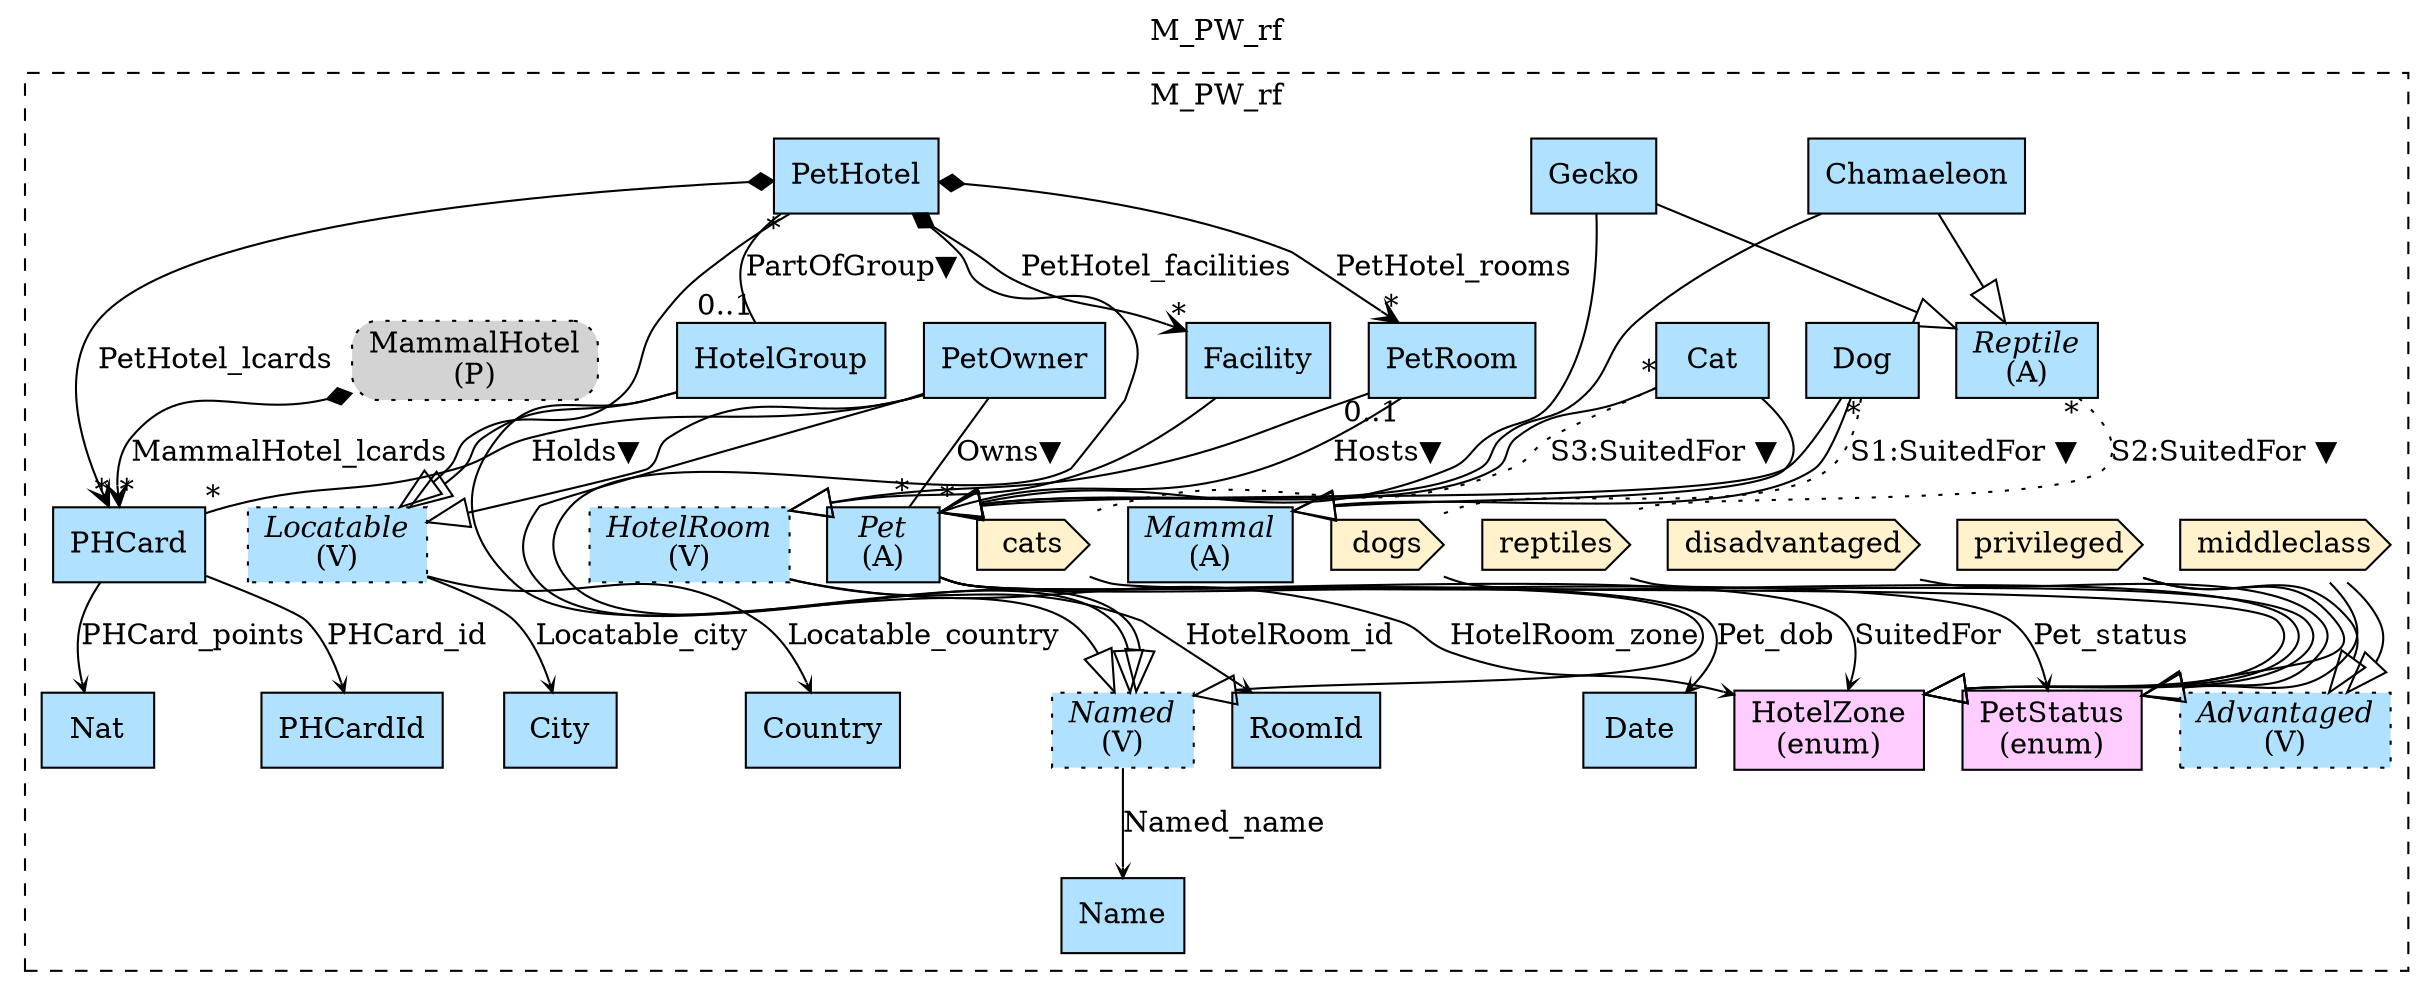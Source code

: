 digraph {graph[label=M_PW_rf,labelloc=tl,labelfontsize=12];
subgraph cluster_M_PW_rf{style=dashed;label=M_PW_rf;
"Name"[shape=record,fillcolor=lightskyblue1,style = filled,label="Name"];
"Country"[shape=record,fillcolor=lightskyblue1,style = filled,label="Country"];
"City"[shape=record,fillcolor=lightskyblue1,style = filled,label="City"];
"Date"[shape=record,fillcolor=lightskyblue1,style = filled,label="Date"];
"PetOwner"[shape=record,fillcolor=lightskyblue1,style = filled,label="PetOwner"];
"disadvantaged"[shape=cds,fillcolor="#FFF2CC",style = filled,label="disadvantaged"];
"PetStatus"[shape=record,fillcolor="#FFCCFF",style = filled,label="PetStatus\l(enum)"];
"Mammal"[shape=record,fillcolor=lightskyblue1,style = filled,label=<{<I>Mammal</I><br/>(A)}>];
"Chamaeleon"[shape=record,fillcolor=lightskyblue1,style = filled,label="Chamaeleon"];
"Gecko"[shape=record,fillcolor=lightskyblue1,style = filled,label="Gecko"];
"privileged"[shape=cds,fillcolor="#FFF2CC",style = filled,label="privileged"];
"middleclass"[shape=cds,fillcolor="#FFF2CC",style = filled,label="middleclass"];
"Advantaged"[shape=record,fillcolor=lightskyblue1,style ="filled,dotted",label=<{<I>Advantaged</I><br/>(V)}>];
"RoomId"[shape=record,fillcolor=lightskyblue1,style = filled,label="RoomId"];
"HotelZone"[shape=record,fillcolor="#FFCCFF",style = filled,label="HotelZone\l(enum)"];
"dogs"[shape=cds,fillcolor="#FFF2CC",style = filled,label="dogs"];
"reptiles"[shape=cds,fillcolor="#FFF2CC",style = filled,label="reptiles"];
"cats"[shape=cds,fillcolor="#FFF2CC",style = filled,label="cats"];
"PetHotel"[shape=record,fillcolor=lightskyblue1,style = filled,label="PetHotel"];
"HotelGroup"[shape=record,fillcolor=lightskyblue1,style = filled,label="HotelGroup"];
"Facility"[shape=record,fillcolor=lightskyblue1,style = filled,label="Facility"];
"Nat"[shape=record,fillcolor=lightskyblue1,style = filled,label="Nat"];
"PHCardId"[shape=record,fillcolor=lightskyblue1,style = filled,label="PHCardId"];
"PMammalHotel"[shape=box,fillcolor=lightgray,style ="rounded,filled,dotted",label=<MammalHotel<br/>(P)>];
"Pet"[shape=record,fillcolor=lightskyblue1,style = filled,label=<{<I>Pet</I><br/>(A)}>];
"Dog"[shape=record,fillcolor=lightskyblue1,style = filled,label="Dog"];
"Reptile"[shape=record,fillcolor=lightskyblue1,style = filled,label=<{<I>Reptile</I><br/>(A)}>];
"Cat"[shape=record,fillcolor=lightskyblue1,style = filled,label="Cat"];
"Named"[shape=record,fillcolor=lightskyblue1,style ="filled,dotted",label=<{<I>Named</I><br/>(V)}>];
"Locatable"[shape=record,fillcolor=lightskyblue1,style ="filled,dotted",label=<{<I>Locatable</I><br/>(V)}>];
"PetRoom"[shape=record,fillcolor=lightskyblue1,style = filled,label="PetRoom"];
"HotelRoom"[shape=record,fillcolor=lightskyblue1,style ="filled,dotted",label=<{<I>HotelRoom</I><br/>(V)}>];
"PHCard"[shape=record,fillcolor=lightskyblue1,style = filled,label="PHCard"];

"Named"->"Name"[label="Named_name",arrowhead=vee,headlabel="",arrowsize=.5];
"Locatable"->"Country"[label="Locatable_country",arrowhead=vee,headlabel="",arrowsize=.5];
"Locatable"->"City"[label="Locatable_city",arrowhead=vee,headlabel="",arrowsize=.5];
"Pet"->"Date"[label="Pet_dob",arrowhead=vee,headlabel="",arrowsize=.5];
"PetOwner"->"Pet"[label="Owns▼",dir=none,taillabel="",headlabel="*"];
"PetOwner"->"PHCard"[label="Holds▼",dir=none,taillabel="",headlabel="*"];
"Pet"->"Named"[arrowhead=onormal,arrowsize=2.0];
"PetOwner"->"Named"[arrowhead=onormal,arrowsize=2.0];
"PetOwner"->"Locatable"[arrowhead=onormal,arrowsize=2.0];
"privileged"->"PetStatus"[arrowhead=onormal,arrowsize=2.0];
"middleclass"->"PetStatus"[arrowhead=onormal,arrowsize=2.0];
"disadvantaged"->"PetStatus"[arrowhead=onormal,arrowsize=2.0];
"Pet"->"PetStatus"[label="Pet_status",arrowhead=vee,headlabel="",arrowsize=.5];
"Dog"->"Pet"[arrowhead=onormal,arrowsize=2.0];
"Cat"->"Pet"[arrowhead=onormal,arrowsize=2.0];
"Chamaeleon"->"Pet"[arrowhead=onormal,arrowsize=2.0];
"Gecko"->"Pet"[arrowhead=onormal,arrowsize=2.0];
"Dog"->"Mammal"[arrowhead=onormal,arrowsize=2.0];
"Cat"->"Mammal"[arrowhead=onormal,arrowsize=2.0];
"Chamaeleon"->"Reptile"[arrowhead=onormal,arrowsize=2.0];
"Gecko"->"Reptile"[arrowhead=onormal,arrowsize=2.0];
"privileged"->"Advantaged"[arrowhead=onormal,arrowsize=2.0];
"middleclass"->"Advantaged"[arrowhead=onormal,arrowsize=2.0];
"dogs"->"HotelZone"[arrowhead=onormal,arrowsize=2.0];
"reptiles"->"HotelZone"[arrowhead=onormal,arrowsize=2.0];
"cats"->"HotelZone"[arrowhead=onormal,arrowsize=2.0];
"PetRoom"->"Pet"[label="Hosts▼",dir=none,taillabel="0..1",headlabel="*"];
"Pet"->"HotelZone"[label="SuitedFor",arrowhead=vee,headlabel="",arrowsize=.5];
"HotelRoom"->"RoomId"[label="HotelRoom_id",arrowhead=vee,headlabel="",arrowsize=.5];
"HotelRoom"->"HotelZone"[label="HotelRoom_zone",arrowhead=vee,headlabel="",arrowsize=.5];
"Dog"->"dogs"[label="S1:SuitedFor ▼",dir=none,taillabel="*",headlabel="",style=dotted];
"Reptile"->"reptiles"[label="S2:SuitedFor ▼",dir=none,taillabel="*",headlabel="",style=dotted];
"Cat"->"cats"[label="S3:SuitedFor ▼",dir=none,taillabel="*",headlabel="",style=dotted];
"PetRoom"->"HotelRoom"[arrowhead=onormal,arrowsize=2.0];
"PetHotel"->"HotelGroup"[label="PartOfGroup▼",dir=none,taillabel="*",headlabel="0..1"];
"PetHotel"->"PHCard"[label="PetHotel_lcards",arrowhead=vee,arrowtail=diamond,dir=both,headlabel="*"];
"PetHotel"->"Facility"[label="PetHotel_facilities",arrowhead=vee,arrowtail=diamond,dir=both,headlabel="*"];
"PetHotel"->"PetRoom"[label="PetHotel_rooms",arrowhead=vee,arrowtail=diamond,dir=both,headlabel="*"];
"PetHotel"->"Named"[arrowhead=onormal,arrowsize=2.0];
"PetHotel"->"Locatable"[arrowhead=onormal,arrowsize=2.0];
"HotelGroup"->"Named"[arrowhead=onormal,arrowsize=2.0];
"HotelGroup"->"Locatable"[arrowhead=onormal,arrowsize=2.0];
"Facility"->"HotelRoom"[arrowhead=onormal,arrowsize=2.0];
"PHCard"->"Nat"[label="PHCard_points",arrowhead=vee,headlabel="",arrowsize=.5];
"PHCard"->"PHCardId"[label="PHCard_id",arrowhead=vee,headlabel="",arrowsize=.5];
"PMammalHotel"->"PHCard"[label="MammalHotel_lcards",arrowhead=vee,arrowtail=diamond,dir=both,headlabel="*"];

}

}